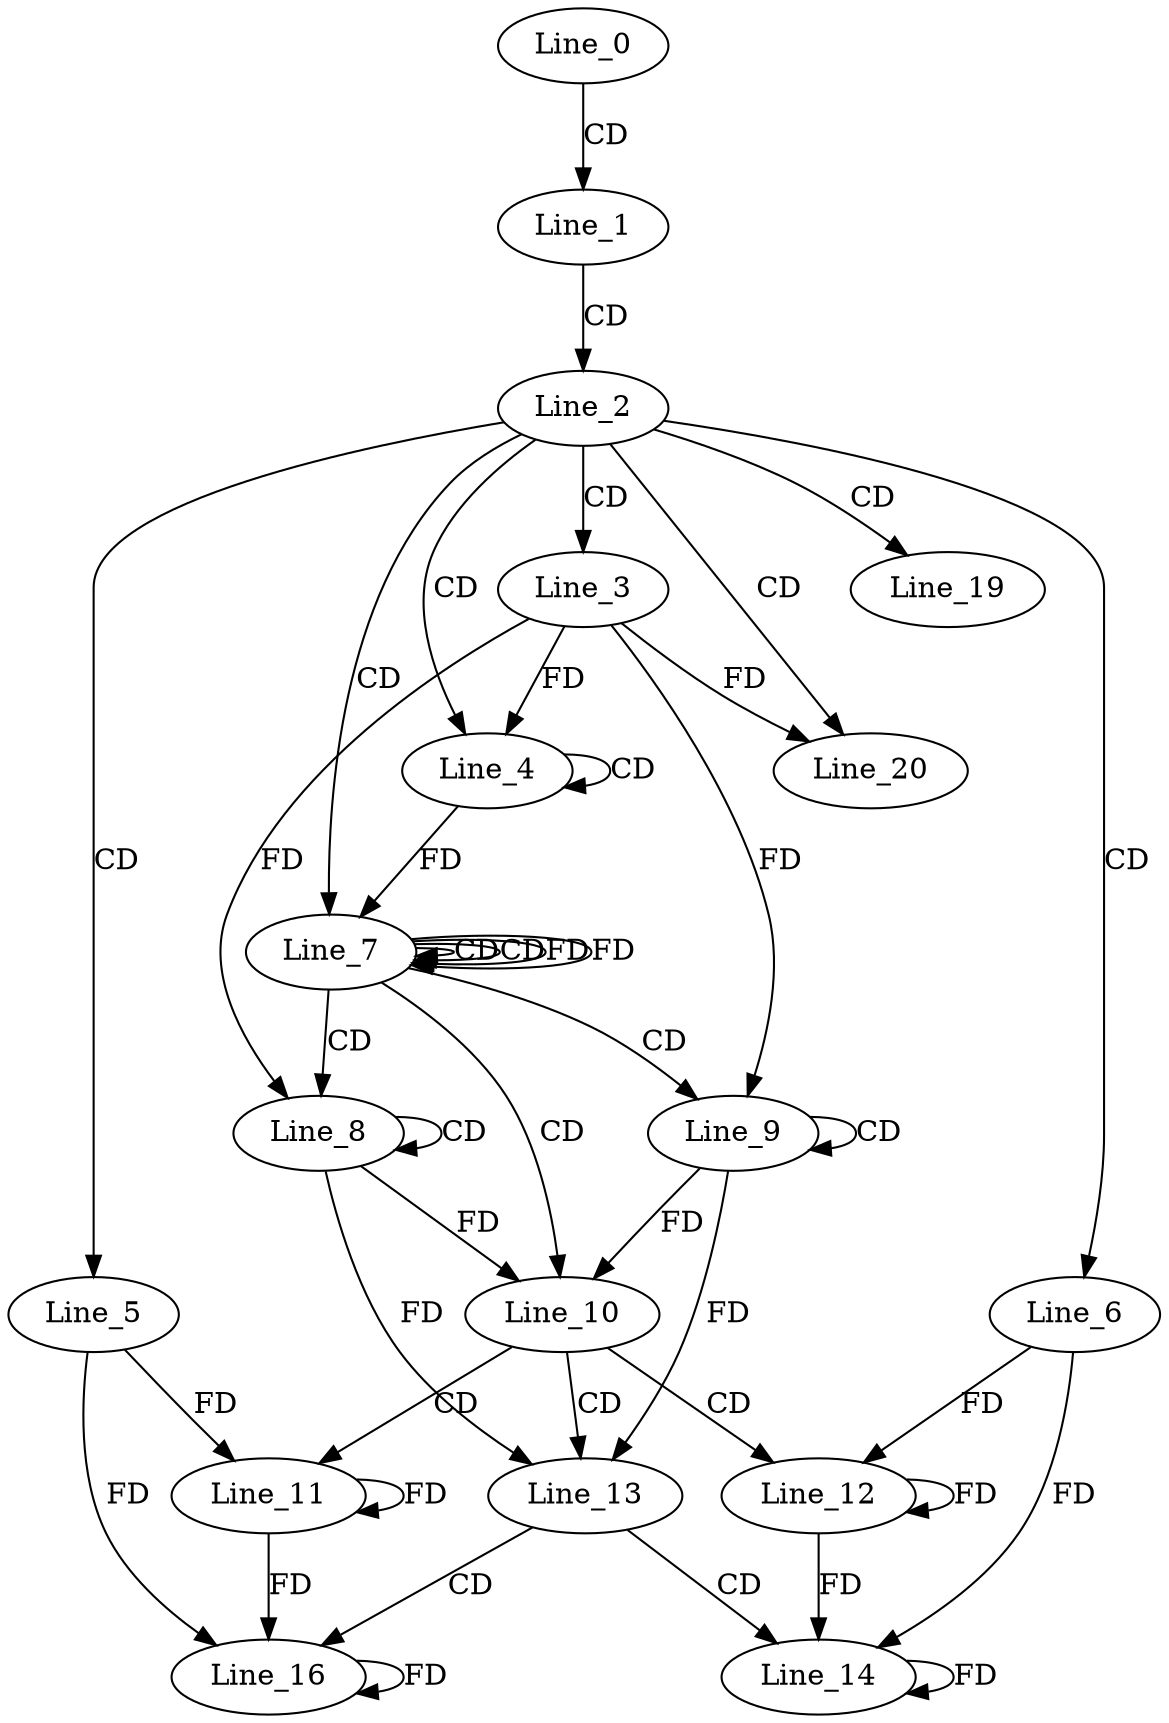 digraph G {
  Line_0;
  Line_1;
  Line_2;
  Line_3;
  Line_4;
  Line_4;
  Line_5;
  Line_6;
  Line_7;
  Line_7;
  Line_7;
  Line_8;
  Line_8;
  Line_9;
  Line_9;
  Line_10;
  Line_10;
  Line_11;
  Line_12;
  Line_13;
  Line_13;
  Line_14;
  Line_16;
  Line_19;
  Line_20;
  Line_0 -> Line_1 [ label="CD" ];
  Line_1 -> Line_2 [ label="CD" ];
  Line_2 -> Line_3 [ label="CD" ];
  Line_2 -> Line_4 [ label="CD" ];
  Line_4 -> Line_4 [ label="CD" ];
  Line_3 -> Line_4 [ label="FD" ];
  Line_2 -> Line_5 [ label="CD" ];
  Line_2 -> Line_6 [ label="CD" ];
  Line_2 -> Line_7 [ label="CD" ];
  Line_7 -> Line_7 [ label="CD" ];
  Line_4 -> Line_7 [ label="FD" ];
  Line_7 -> Line_7 [ label="CD" ];
  Line_7 -> Line_7 [ label="FD" ];
  Line_7 -> Line_8 [ label="CD" ];
  Line_8 -> Line_8 [ label="CD" ];
  Line_3 -> Line_8 [ label="FD" ];
  Line_7 -> Line_9 [ label="CD" ];
  Line_9 -> Line_9 [ label="CD" ];
  Line_3 -> Line_9 [ label="FD" ];
  Line_7 -> Line_10 [ label="CD" ];
  Line_8 -> Line_10 [ label="FD" ];
  Line_9 -> Line_10 [ label="FD" ];
  Line_10 -> Line_11 [ label="CD" ];
  Line_11 -> Line_11 [ label="FD" ];
  Line_5 -> Line_11 [ label="FD" ];
  Line_10 -> Line_12 [ label="CD" ];
  Line_12 -> Line_12 [ label="FD" ];
  Line_6 -> Line_12 [ label="FD" ];
  Line_10 -> Line_13 [ label="CD" ];
  Line_8 -> Line_13 [ label="FD" ];
  Line_9 -> Line_13 [ label="FD" ];
  Line_13 -> Line_14 [ label="CD" ];
  Line_12 -> Line_14 [ label="FD" ];
  Line_14 -> Line_14 [ label="FD" ];
  Line_6 -> Line_14 [ label="FD" ];
  Line_13 -> Line_16 [ label="CD" ];
  Line_11 -> Line_16 [ label="FD" ];
  Line_16 -> Line_16 [ label="FD" ];
  Line_5 -> Line_16 [ label="FD" ];
  Line_2 -> Line_19 [ label="CD" ];
  Line_2 -> Line_20 [ label="CD" ];
  Line_3 -> Line_20 [ label="FD" ];
  Line_7 -> Line_7 [ label="FD" ];
}
